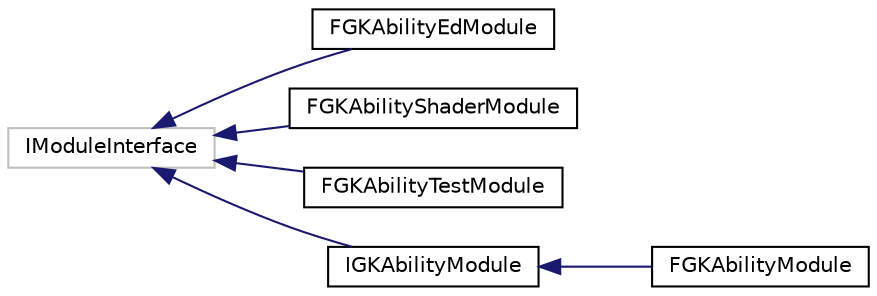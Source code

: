 digraph "Graphical Class Hierarchy"
{
 // LATEX_PDF_SIZE
  edge [fontname="Helvetica",fontsize="10",labelfontname="Helvetica",labelfontsize="10"];
  node [fontname="Helvetica",fontsize="10",shape=record];
  rankdir="LR";
  Node0 [label="IModuleInterface",height=0.2,width=0.4,color="grey75", fillcolor="white", style="filled",tooltip=" "];
  Node0 -> Node1 [dir="back",color="midnightblue",fontsize="10",style="solid",fontname="Helvetica"];
  Node1 [label="FGKAbilityEdModule",height=0.2,width=0.4,color="black", fillcolor="white", style="filled",URL="$classFGKAbilityEdModule.html",tooltip=" "];
  Node0 -> Node2 [dir="back",color="midnightblue",fontsize="10",style="solid",fontname="Helvetica"];
  Node2 [label="FGKAbilityShaderModule",height=0.2,width=0.4,color="black", fillcolor="white", style="filled",URL="$classFGKAbilityShaderModule.html",tooltip=" "];
  Node0 -> Node3 [dir="back",color="midnightblue",fontsize="10",style="solid",fontname="Helvetica"];
  Node3 [label="FGKAbilityTestModule",height=0.2,width=0.4,color="black", fillcolor="white", style="filled",URL="$classFGKAbilityTestModule.html",tooltip=" "];
  Node0 -> Node4 [dir="back",color="midnightblue",fontsize="10",style="solid",fontname="Helvetica"];
  Node4 [label="IGKAbilityModule",height=0.2,width=0.4,color="black", fillcolor="white", style="filled",URL="$classIGKAbilityModule.html",tooltip=" "];
  Node4 -> Node5 [dir="back",color="midnightblue",fontsize="10",style="solid",fontname="Helvetica"];
  Node5 [label="FGKAbilityModule",height=0.2,width=0.4,color="black", fillcolor="white", style="filled",URL="$classFGKAbilityModule.html",tooltip=" "];
}

